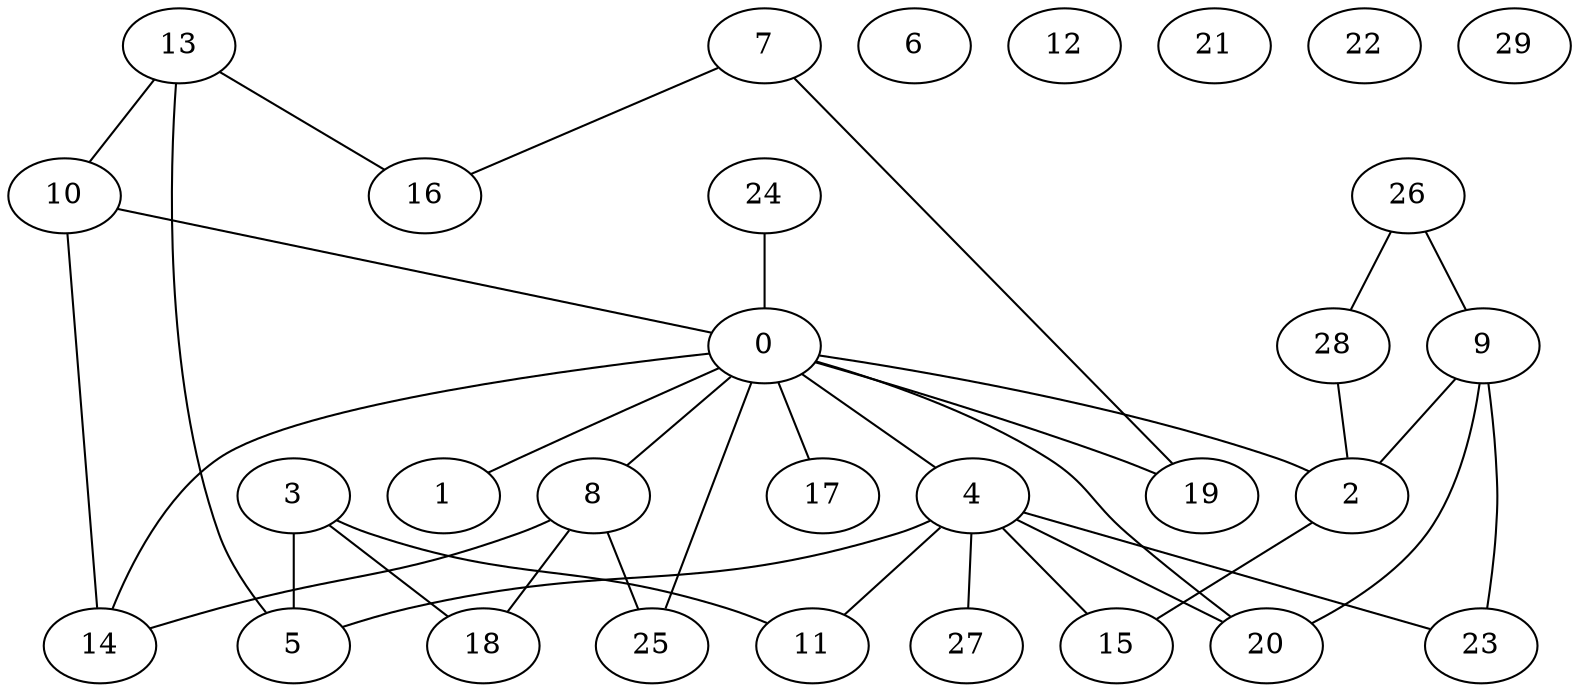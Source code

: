 graph G {
  0;
  1;
  2;
  3;
  4;
  5;
  6;
  7;
  8;
  9;
  10;
  11;
  12;
  13;
  14;
  15;
  16;
  17;
  18;
  19;
  20;
  21;
  22;
  23;
  24;
  25;
  26;
  27;
  28;
  29;
   0 -- 1;
   0 -- 2;
   0 -- 4;
   0 -- 8;
   0 -- 14;
   0 -- 17;
   0 -- 19;
   0 -- 20;
   0 -- 25;
   2 -- 15;
   3 -- 5;
   3 -- 11;
   3 -- 18;
   4 -- 5;
   4 -- 11;
   4 -- 15;
   4 -- 20;
   4 -- 23;
   4 -- 27;
   7 -- 16;
   7 -- 19;
   8 -- 14;
   8 -- 18;
   8 -- 25;
   9 -- 2;
   9 -- 20;
   9 -- 23;
   10 -- 0;
   10 -- 14;
   13 -- 5;
   13 -- 10;
   13 -- 16;
   24 -- 0;
   26 -- 9;
   26 -- 28;
   28 -- 2;
}
